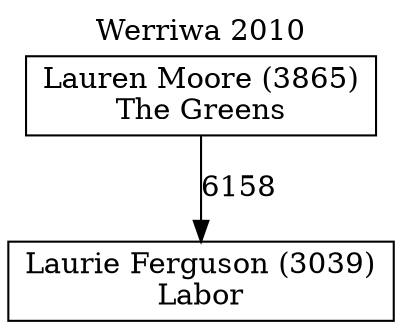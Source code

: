 // House preference flow
digraph "Laurie Ferguson (3039)_Werriwa_2010" {
	graph [label="Werriwa 2010" labelloc=t mclimit=10]
	node [shape=box]
	"Laurie Ferguson (3039)" [label="Laurie Ferguson (3039)
Labor"]
	"Lauren Moore (3865)" [label="Lauren Moore (3865)
The Greens"]
	"Lauren Moore (3865)" -> "Laurie Ferguson (3039)" [label=6158]
}
